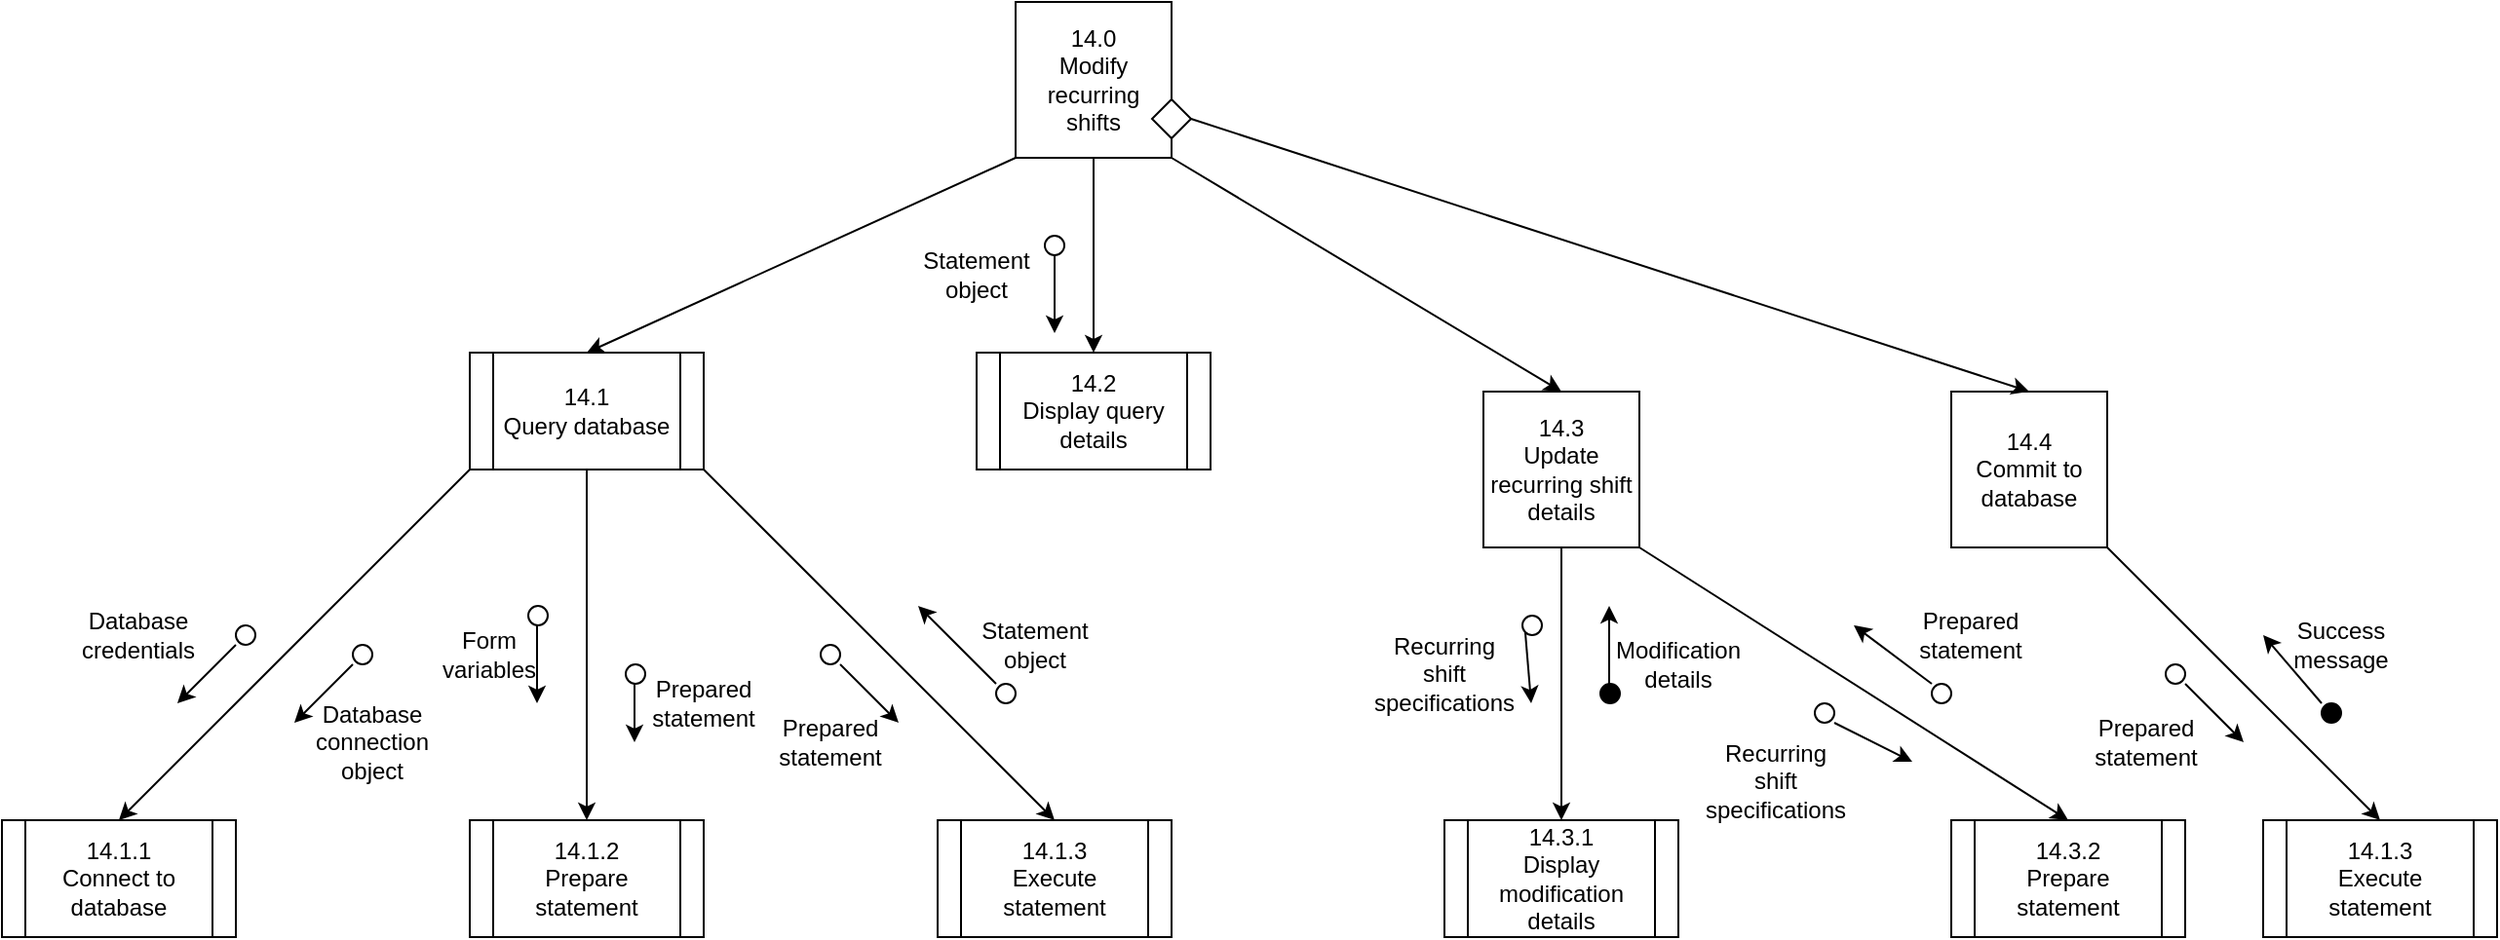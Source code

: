 <mxfile version="12.7.0" type="github">
  <diagram id="hFMA9TBlyYXzHWfp7JPK" name="Page-1">
    <mxGraphModel dx="1952" dy="614" grid="1" gridSize="10" guides="1" tooltips="1" connect="1" arrows="1" fold="1" page="1" pageScale="1" pageWidth="850" pageHeight="1100" math="0" shadow="0">
      <root>
        <mxCell id="0"/>
        <mxCell id="1" parent="0"/>
        <mxCell id="WlYUwh0jgAhqX3KafciU-1" value="14.0&lt;br&gt;Modify recurring shifts" style="whiteSpace=wrap;html=1;aspect=fixed;" parent="1" vertex="1">
          <mxGeometry x="360" width="80" height="80" as="geometry"/>
        </mxCell>
        <mxCell id="WlYUwh0jgAhqX3KafciU-2" value="&lt;span style=&quot;white-space: normal&quot;&gt;14.1&lt;/span&gt;&lt;br style=&quot;white-space: normal&quot;&gt;&lt;span style=&quot;white-space: normal&quot;&gt;Query database&lt;/span&gt;" style="shape=process;whiteSpace=wrap;html=1;backgroundOutline=1;" parent="1" vertex="1">
          <mxGeometry x="80" y="180" width="120" height="60" as="geometry"/>
        </mxCell>
        <mxCell id="WlYUwh0jgAhqX3KafciU-3" value="14.1.1&lt;br&gt;Connect to database" style="shape=process;whiteSpace=wrap;html=1;backgroundOutline=1;" parent="1" vertex="1">
          <mxGeometry x="-160" y="420" width="120" height="60" as="geometry"/>
        </mxCell>
        <mxCell id="WlYUwh0jgAhqX3KafciU-4" value="14.1.2&lt;br&gt;Prepare statement" style="shape=process;whiteSpace=wrap;html=1;backgroundOutline=1;" parent="1" vertex="1">
          <mxGeometry x="80" y="420" width="120" height="60" as="geometry"/>
        </mxCell>
        <mxCell id="WlYUwh0jgAhqX3KafciU-5" value="&lt;span style=&quot;white-space: normal&quot;&gt;14.1.3&lt;/span&gt;&lt;br style=&quot;white-space: normal&quot;&gt;&lt;span style=&quot;white-space: normal&quot;&gt;Execute statement&lt;/span&gt;" style="shape=process;whiteSpace=wrap;html=1;backgroundOutline=1;fillColor=#FFFFFF;" parent="1" vertex="1">
          <mxGeometry x="320" y="420" width="120" height="60" as="geometry"/>
        </mxCell>
        <mxCell id="WlYUwh0jgAhqX3KafciU-6" value="" style="endArrow=classic;html=1;entryX=0.5;entryY=0;entryDx=0;entryDy=0;exitX=0;exitY=1;exitDx=0;exitDy=0;" parent="1" source="WlYUwh0jgAhqX3KafciU-2" target="WlYUwh0jgAhqX3KafciU-3" edge="1">
          <mxGeometry width="50" height="50" relative="1" as="geometry">
            <mxPoint y="320" as="sourcePoint"/>
            <mxPoint x="50" y="270" as="targetPoint"/>
          </mxGeometry>
        </mxCell>
        <mxCell id="WlYUwh0jgAhqX3KafciU-7" value="" style="endArrow=classic;html=1;entryX=0.5;entryY=0;entryDx=0;entryDy=0;exitX=0.5;exitY=1;exitDx=0;exitDy=0;" parent="1" source="WlYUwh0jgAhqX3KafciU-2" target="WlYUwh0jgAhqX3KafciU-4" edge="1">
          <mxGeometry width="50" height="50" relative="1" as="geometry">
            <mxPoint x="90" y="330" as="sourcePoint"/>
            <mxPoint x="140" y="280" as="targetPoint"/>
          </mxGeometry>
        </mxCell>
        <mxCell id="WlYUwh0jgAhqX3KafciU-8" value="" style="endArrow=classic;html=1;exitX=1;exitY=1;exitDx=0;exitDy=0;entryX=0.5;entryY=0;entryDx=0;entryDy=0;" parent="1" source="WlYUwh0jgAhqX3KafciU-2" target="WlYUwh0jgAhqX3KafciU-5" edge="1">
          <mxGeometry width="50" height="50" relative="1" as="geometry">
            <mxPoint x="270" y="330" as="sourcePoint"/>
            <mxPoint x="320" y="280" as="targetPoint"/>
          </mxGeometry>
        </mxCell>
        <mxCell id="WlYUwh0jgAhqX3KafciU-9" value="" style="endArrow=classic;html=1;entryX=0.5;entryY=0;entryDx=0;entryDy=0;exitX=0;exitY=1;exitDx=0;exitDy=0;" parent="1" source="WlYUwh0jgAhqX3KafciU-1" target="WlYUwh0jgAhqX3KafciU-2" edge="1">
          <mxGeometry width="50" height="50" relative="1" as="geometry">
            <mxPoint x="340" y="180" as="sourcePoint"/>
            <mxPoint x="390" y="130" as="targetPoint"/>
          </mxGeometry>
        </mxCell>
        <mxCell id="ZGCgQuEpdIDjlHd_zmBO-1" value="14.2&lt;br&gt;Display query details" style="shape=process;whiteSpace=wrap;html=1;backgroundOutline=1;" parent="1" vertex="1">
          <mxGeometry x="340" y="180" width="120" height="60" as="geometry"/>
        </mxCell>
        <mxCell id="ZGCgQuEpdIDjlHd_zmBO-2" value="" style="endArrow=classic;html=1;entryX=0.5;entryY=0;entryDx=0;entryDy=0;exitX=0.5;exitY=1;exitDx=0;exitDy=0;" parent="1" source="WlYUwh0jgAhqX3KafciU-1" target="ZGCgQuEpdIDjlHd_zmBO-1" edge="1">
          <mxGeometry width="50" height="50" relative="1" as="geometry">
            <mxPoint x="400" y="90" as="sourcePoint"/>
            <mxPoint x="430" y="100" as="targetPoint"/>
          </mxGeometry>
        </mxCell>
        <mxCell id="ZGCgQuEpdIDjlHd_zmBO-4" value="" style="endArrow=classic;html=1;" parent="1" edge="1">
          <mxGeometry width="50" height="50" relative="1" as="geometry">
            <mxPoint x="-40" y="330" as="sourcePoint"/>
            <mxPoint x="-70" y="360" as="targetPoint"/>
          </mxGeometry>
        </mxCell>
        <mxCell id="ZGCgQuEpdIDjlHd_zmBO-5" value="" style="endArrow=classic;html=1;" parent="1" edge="1">
          <mxGeometry width="50" height="50" relative="1" as="geometry">
            <mxPoint x="20" y="340" as="sourcePoint"/>
            <mxPoint x="-10" y="370" as="targetPoint"/>
          </mxGeometry>
        </mxCell>
        <mxCell id="ZGCgQuEpdIDjlHd_zmBO-6" value="" style="endArrow=classic;html=1;" parent="1" edge="1">
          <mxGeometry width="50" height="50" relative="1" as="geometry">
            <mxPoint x="114.5" y="320" as="sourcePoint"/>
            <mxPoint x="114.5" y="360" as="targetPoint"/>
          </mxGeometry>
        </mxCell>
        <mxCell id="ZGCgQuEpdIDjlHd_zmBO-7" value="" style="endArrow=classic;html=1;" parent="1" edge="1">
          <mxGeometry width="50" height="50" relative="1" as="geometry">
            <mxPoint x="164.5" y="350" as="sourcePoint"/>
            <mxPoint x="164.5" y="380" as="targetPoint"/>
          </mxGeometry>
        </mxCell>
        <mxCell id="ZGCgQuEpdIDjlHd_zmBO-8" value="" style="endArrow=classic;html=1;" parent="1" edge="1">
          <mxGeometry width="50" height="50" relative="1" as="geometry">
            <mxPoint x="270" y="340" as="sourcePoint"/>
            <mxPoint x="300" y="370" as="targetPoint"/>
          </mxGeometry>
        </mxCell>
        <mxCell id="ZGCgQuEpdIDjlHd_zmBO-9" value="" style="endArrow=classic;html=1;" parent="1" edge="1">
          <mxGeometry width="50" height="50" relative="1" as="geometry">
            <mxPoint x="350" y="350" as="sourcePoint"/>
            <mxPoint x="310" y="310" as="targetPoint"/>
          </mxGeometry>
        </mxCell>
        <mxCell id="ZGCgQuEpdIDjlHd_zmBO-12" value="" style="ellipse;whiteSpace=wrap;html=1;aspect=fixed;" parent="1" vertex="1">
          <mxGeometry x="375" y="120" width="10" height="10" as="geometry"/>
        </mxCell>
        <mxCell id="ZGCgQuEpdIDjlHd_zmBO-13" value="" style="ellipse;whiteSpace=wrap;html=1;aspect=fixed;" parent="1" vertex="1">
          <mxGeometry x="350" y="350" width="10" height="10" as="geometry"/>
        </mxCell>
        <mxCell id="ZGCgQuEpdIDjlHd_zmBO-14" value="" style="ellipse;whiteSpace=wrap;html=1;aspect=fixed;" parent="1" vertex="1">
          <mxGeometry x="260" y="330" width="10" height="10" as="geometry"/>
        </mxCell>
        <mxCell id="ZGCgQuEpdIDjlHd_zmBO-15" value="" style="ellipse;whiteSpace=wrap;html=1;aspect=fixed;" parent="1" vertex="1">
          <mxGeometry x="160" y="340" width="10" height="10" as="geometry"/>
        </mxCell>
        <mxCell id="ZGCgQuEpdIDjlHd_zmBO-16" value="" style="ellipse;whiteSpace=wrap;html=1;aspect=fixed;" parent="1" vertex="1">
          <mxGeometry x="110" y="310" width="10" height="10" as="geometry"/>
        </mxCell>
        <mxCell id="ZGCgQuEpdIDjlHd_zmBO-17" value="" style="ellipse;whiteSpace=wrap;html=1;aspect=fixed;" parent="1" vertex="1">
          <mxGeometry x="20" y="330" width="10" height="10" as="geometry"/>
        </mxCell>
        <mxCell id="ZGCgQuEpdIDjlHd_zmBO-18" value="" style="ellipse;whiteSpace=wrap;html=1;aspect=fixed;" parent="1" vertex="1">
          <mxGeometry x="-40" y="320" width="10" height="10" as="geometry"/>
        </mxCell>
        <mxCell id="ZGCgQuEpdIDjlHd_zmBO-19" value="" style="endArrow=classic;html=1;" parent="1" edge="1">
          <mxGeometry width="50" height="50" relative="1" as="geometry">
            <mxPoint x="380" y="130" as="sourcePoint"/>
            <mxPoint x="380" y="170" as="targetPoint"/>
          </mxGeometry>
        </mxCell>
        <mxCell id="ZGCgQuEpdIDjlHd_zmBO-22" value="Database credentials" style="text;html=1;strokeColor=none;fillColor=none;align=center;verticalAlign=middle;whiteSpace=wrap;rounded=0;" parent="1" vertex="1">
          <mxGeometry x="-110" y="315" width="40" height="20" as="geometry"/>
        </mxCell>
        <mxCell id="ZGCgQuEpdIDjlHd_zmBO-23" value="Database connection object" style="text;html=1;strokeColor=none;fillColor=none;align=center;verticalAlign=middle;whiteSpace=wrap;rounded=0;" parent="1" vertex="1">
          <mxGeometry x="10" y="370" width="40" height="20" as="geometry"/>
        </mxCell>
        <mxCell id="ZGCgQuEpdIDjlHd_zmBO-24" value="Form variables" style="text;html=1;strokeColor=none;fillColor=none;align=center;verticalAlign=middle;whiteSpace=wrap;rounded=0;" parent="1" vertex="1">
          <mxGeometry x="70" y="325" width="40" height="20" as="geometry"/>
        </mxCell>
        <mxCell id="ZGCgQuEpdIDjlHd_zmBO-25" value="Prepared statement" style="text;html=1;strokeColor=none;fillColor=none;align=center;verticalAlign=middle;whiteSpace=wrap;rounded=0;" parent="1" vertex="1">
          <mxGeometry x="180" y="350" width="40" height="20" as="geometry"/>
        </mxCell>
        <mxCell id="ZGCgQuEpdIDjlHd_zmBO-26" value="Prepared statement" style="text;html=1;strokeColor=none;fillColor=none;align=center;verticalAlign=middle;whiteSpace=wrap;rounded=0;" parent="1" vertex="1">
          <mxGeometry x="245" y="370" width="40" height="20" as="geometry"/>
        </mxCell>
        <mxCell id="ZGCgQuEpdIDjlHd_zmBO-27" value="Statement object" style="text;html=1;strokeColor=none;fillColor=none;align=center;verticalAlign=middle;whiteSpace=wrap;rounded=0;" parent="1" vertex="1">
          <mxGeometry x="350" y="320" width="40" height="20" as="geometry"/>
        </mxCell>
        <mxCell id="ZGCgQuEpdIDjlHd_zmBO-28" value="Statement object" style="text;html=1;strokeColor=none;fillColor=none;align=center;verticalAlign=middle;whiteSpace=wrap;rounded=0;" parent="1" vertex="1">
          <mxGeometry x="320" y="130" width="40" height="20" as="geometry"/>
        </mxCell>
        <mxCell id="ZGCgQuEpdIDjlHd_zmBO-29" value="14.3&lt;br&gt;Update recurring shift details" style="whiteSpace=wrap;html=1;aspect=fixed;" parent="1" vertex="1">
          <mxGeometry x="600" y="200" width="80" height="80" as="geometry"/>
        </mxCell>
        <mxCell id="ZGCgQuEpdIDjlHd_zmBO-30" value="" style="endArrow=classic;html=1;exitX=1;exitY=1;exitDx=0;exitDy=0;entryX=0.5;entryY=0;entryDx=0;entryDy=0;" parent="1" source="WlYUwh0jgAhqX3KafciU-1" target="ZGCgQuEpdIDjlHd_zmBO-29" edge="1">
          <mxGeometry width="50" height="50" relative="1" as="geometry">
            <mxPoint x="560" y="130" as="sourcePoint"/>
            <mxPoint x="610" y="80" as="targetPoint"/>
          </mxGeometry>
        </mxCell>
        <mxCell id="ZGCgQuEpdIDjlHd_zmBO-32" value="" style="endArrow=classic;html=1;exitX=0;exitY=1;exitDx=0;exitDy=0;" parent="1" source="ZGCgQuEpdIDjlHd_zmBO-41" edge="1">
          <mxGeometry width="50" height="50" relative="1" as="geometry">
            <mxPoint x="624.5" y="330" as="sourcePoint"/>
            <mxPoint x="624.5" y="360" as="targetPoint"/>
          </mxGeometry>
        </mxCell>
        <mxCell id="ZGCgQuEpdIDjlHd_zmBO-33" value="" style="endArrow=classic;html=1;" parent="1" edge="1">
          <mxGeometry width="50" height="50" relative="1" as="geometry">
            <mxPoint x="664.5" y="350" as="sourcePoint"/>
            <mxPoint x="664.5" y="310" as="targetPoint"/>
          </mxGeometry>
        </mxCell>
        <mxCell id="ZGCgQuEpdIDjlHd_zmBO-36" value="" style="ellipse;whiteSpace=wrap;html=1;aspect=fixed;" parent="1" vertex="1">
          <mxGeometry x="830" y="350" width="10" height="10" as="geometry"/>
        </mxCell>
        <mxCell id="ZGCgQuEpdIDjlHd_zmBO-37" value="" style="ellipse;whiteSpace=wrap;html=1;aspect=fixed;" parent="1" vertex="1">
          <mxGeometry x="770" y="360" width="10" height="10" as="geometry"/>
        </mxCell>
        <mxCell id="ZGCgQuEpdIDjlHd_zmBO-38" value="" style="ellipse;whiteSpace=wrap;html=1;aspect=fixed;" parent="1" vertex="1">
          <mxGeometry x="950" y="340" width="10" height="10" as="geometry"/>
        </mxCell>
        <mxCell id="ZGCgQuEpdIDjlHd_zmBO-39" value="" style="ellipse;whiteSpace=wrap;html=1;aspect=fixed;fillColor=#000000;" parent="1" vertex="1">
          <mxGeometry x="1030" y="360" width="10" height="10" as="geometry"/>
        </mxCell>
        <mxCell id="ZGCgQuEpdIDjlHd_zmBO-40" value="" style="ellipse;whiteSpace=wrap;html=1;aspect=fixed;fillColor=#000000;" parent="1" vertex="1">
          <mxGeometry x="660" y="350" width="10" height="10" as="geometry"/>
        </mxCell>
        <mxCell id="ZGCgQuEpdIDjlHd_zmBO-41" value="" style="ellipse;whiteSpace=wrap;html=1;aspect=fixed;" parent="1" vertex="1">
          <mxGeometry x="620" y="315" width="10" height="10" as="geometry"/>
        </mxCell>
        <mxCell id="ZGCgQuEpdIDjlHd_zmBO-43" value="" style="endArrow=classic;html=1;entryX=0.5;entryY=0;entryDx=0;entryDy=0;exitX=0.5;exitY=1;exitDx=0;exitDy=0;" parent="1" source="ZGCgQuEpdIDjlHd_zmBO-29" target="ZGCgQuEpdIDjlHd_zmBO-48" edge="1">
          <mxGeometry width="50" height="50" relative="1" as="geometry">
            <mxPoint x="610" y="350" as="sourcePoint"/>
            <mxPoint x="640" y="400" as="targetPoint"/>
          </mxGeometry>
        </mxCell>
        <mxCell id="ZGCgQuEpdIDjlHd_zmBO-45" value="Recurring shift specifications" style="text;html=1;strokeColor=none;fillColor=none;align=center;verticalAlign=middle;whiteSpace=wrap;rounded=0;" parent="1" vertex="1">
          <mxGeometry x="560" y="335" width="40" height="20" as="geometry"/>
        </mxCell>
        <mxCell id="ZGCgQuEpdIDjlHd_zmBO-47" value="Modification details" style="text;html=1;strokeColor=none;fillColor=none;align=center;verticalAlign=middle;whiteSpace=wrap;rounded=0;" parent="1" vertex="1">
          <mxGeometry x="680" y="330" width="40" height="20" as="geometry"/>
        </mxCell>
        <mxCell id="ZGCgQuEpdIDjlHd_zmBO-48" value="14.3.1&lt;br&gt;Display modification details" style="shape=process;whiteSpace=wrap;html=1;backgroundOutline=1;fillColor=#FFFFFF;" parent="1" vertex="1">
          <mxGeometry x="580" y="420" width="120" height="60" as="geometry"/>
        </mxCell>
        <mxCell id="ZGCgQuEpdIDjlHd_zmBO-49" value="14.4&lt;br&gt;Commit to database" style="whiteSpace=wrap;html=1;aspect=fixed;" parent="1" vertex="1">
          <mxGeometry x="840" y="200" width="80" height="80" as="geometry"/>
        </mxCell>
        <mxCell id="ZGCgQuEpdIDjlHd_zmBO-50" value="" style="endArrow=classic;html=1;entryX=0.5;entryY=0;entryDx=0;entryDy=0;exitX=1;exitY=0.5;exitDx=0;exitDy=0;" parent="1" source="FLPjIqjeAajPpj3bhcwM-1" target="ZGCgQuEpdIDjlHd_zmBO-49" edge="1">
          <mxGeometry width="50" height="50" relative="1" as="geometry">
            <mxPoint x="510" y="70" as="sourcePoint"/>
            <mxPoint x="730" y="80" as="targetPoint"/>
          </mxGeometry>
        </mxCell>
        <mxCell id="ZGCgQuEpdIDjlHd_zmBO-51" value="" style="endArrow=classic;html=1;" parent="1" edge="1">
          <mxGeometry width="50" height="50" relative="1" as="geometry">
            <mxPoint x="960" y="350" as="sourcePoint"/>
            <mxPoint x="990" y="380" as="targetPoint"/>
          </mxGeometry>
        </mxCell>
        <mxCell id="ZGCgQuEpdIDjlHd_zmBO-52" value="" style="endArrow=classic;html=1;" parent="1" edge="1">
          <mxGeometry width="50" height="50" relative="1" as="geometry">
            <mxPoint x="1030" y="360" as="sourcePoint"/>
            <mxPoint x="1000" y="325" as="targetPoint"/>
          </mxGeometry>
        </mxCell>
        <mxCell id="ZGCgQuEpdIDjlHd_zmBO-54" value="14.3.2&lt;br&gt;Prepare statement" style="shape=process;whiteSpace=wrap;html=1;backgroundOutline=1;" parent="1" vertex="1">
          <mxGeometry x="840" y="420" width="120" height="60" as="geometry"/>
        </mxCell>
        <mxCell id="ZGCgQuEpdIDjlHd_zmBO-56" value="" style="endArrow=classic;html=1;entryX=0.5;entryY=0;entryDx=0;entryDy=0;exitX=1;exitY=1;exitDx=0;exitDy=0;" parent="1" source="ZGCgQuEpdIDjlHd_zmBO-29" target="ZGCgQuEpdIDjlHd_zmBO-54" edge="1">
          <mxGeometry width="50" height="50" relative="1" as="geometry">
            <mxPoint x="820" y="350" as="sourcePoint"/>
            <mxPoint x="870" y="300" as="targetPoint"/>
          </mxGeometry>
        </mxCell>
        <mxCell id="ZGCgQuEpdIDjlHd_zmBO-57" value="" style="endArrow=classic;html=1;" parent="1" edge="1">
          <mxGeometry width="50" height="50" relative="1" as="geometry">
            <mxPoint x="780" y="370" as="sourcePoint"/>
            <mxPoint x="820" y="390" as="targetPoint"/>
          </mxGeometry>
        </mxCell>
        <mxCell id="ZGCgQuEpdIDjlHd_zmBO-58" value="" style="endArrow=classic;html=1;" parent="1" edge="1">
          <mxGeometry width="50" height="50" relative="1" as="geometry">
            <mxPoint x="830" y="350" as="sourcePoint"/>
            <mxPoint x="790" y="320" as="targetPoint"/>
          </mxGeometry>
        </mxCell>
        <mxCell id="ZGCgQuEpdIDjlHd_zmBO-59" value="Prepared statement" style="text;html=1;strokeColor=none;fillColor=none;align=center;verticalAlign=middle;whiteSpace=wrap;rounded=0;" parent="1" vertex="1">
          <mxGeometry x="830" y="315" width="40" height="20" as="geometry"/>
        </mxCell>
        <mxCell id="ZGCgQuEpdIDjlHd_zmBO-62" value="Recurring shift specifications" style="text;html=1;strokeColor=none;fillColor=none;align=center;verticalAlign=middle;whiteSpace=wrap;rounded=0;" parent="1" vertex="1">
          <mxGeometry x="730" y="390" width="40" height="20" as="geometry"/>
        </mxCell>
        <mxCell id="ZGCgQuEpdIDjlHd_zmBO-63" value="Success message" style="text;html=1;strokeColor=none;fillColor=none;align=center;verticalAlign=middle;whiteSpace=wrap;rounded=0;" parent="1" vertex="1">
          <mxGeometry x="1020" y="320" width="40" height="20" as="geometry"/>
        </mxCell>
        <mxCell id="ZGCgQuEpdIDjlHd_zmBO-64" value="Prepared statement" style="text;html=1;strokeColor=none;fillColor=none;align=center;verticalAlign=middle;whiteSpace=wrap;rounded=0;" parent="1" vertex="1">
          <mxGeometry x="920" y="370" width="40" height="20" as="geometry"/>
        </mxCell>
        <mxCell id="ZGCgQuEpdIDjlHd_zmBO-65" value="&lt;span style=&quot;white-space: normal&quot;&gt;14.1.3&lt;/span&gt;&lt;br style=&quot;white-space: normal&quot;&gt;&lt;span style=&quot;white-space: normal&quot;&gt;Execute statement&lt;/span&gt;" style="shape=process;whiteSpace=wrap;html=1;backgroundOutline=1;fillColor=#FFFFFF;" parent="1" vertex="1">
          <mxGeometry x="1000" y="420" width="120" height="60" as="geometry"/>
        </mxCell>
        <mxCell id="ZGCgQuEpdIDjlHd_zmBO-67" value="" style="endArrow=classic;html=1;entryX=0.5;entryY=0;entryDx=0;entryDy=0;exitX=1;exitY=1;exitDx=0;exitDy=0;" parent="1" source="ZGCgQuEpdIDjlHd_zmBO-49" target="ZGCgQuEpdIDjlHd_zmBO-65" edge="1">
          <mxGeometry width="50" height="50" relative="1" as="geometry">
            <mxPoint x="1020" y="320" as="sourcePoint"/>
            <mxPoint x="1070" y="270" as="targetPoint"/>
          </mxGeometry>
        </mxCell>
        <mxCell id="FLPjIqjeAajPpj3bhcwM-1" value="" style="rhombus;whiteSpace=wrap;html=1;fillColor=#FFFFFF;" vertex="1" parent="1">
          <mxGeometry x="430" y="50" width="20" height="20" as="geometry"/>
        </mxCell>
      </root>
    </mxGraphModel>
  </diagram>
</mxfile>
